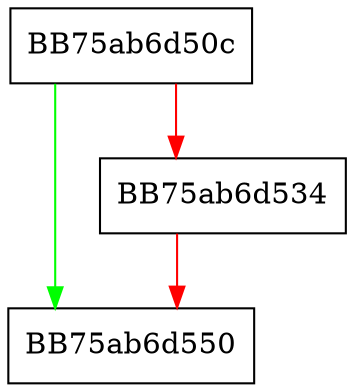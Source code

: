 digraph _Change_array {
  node [shape="box"];
  graph [splines=ortho];
  BB75ab6d50c -> BB75ab6d550 [color="green"];
  BB75ab6d50c -> BB75ab6d534 [color="red"];
  BB75ab6d534 -> BB75ab6d550 [color="red"];
}